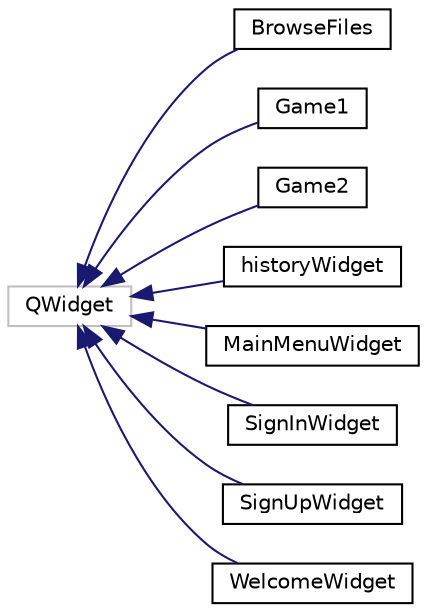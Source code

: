 digraph "Graphical Class Hierarchy"
{
  edge [fontname="Helvetica",fontsize="10",labelfontname="Helvetica",labelfontsize="10"];
  node [fontname="Helvetica",fontsize="10",shape=record];
  rankdir="LR";
  Node1 [label="QWidget",height=0.2,width=0.4,color="grey75", fillcolor="white", style="filled"];
  Node1 -> Node0 [dir="back",color="midnightblue",fontsize="10",style="solid",fontname="Helvetica"];
  Node0 [label="BrowseFiles",height=0.2,width=0.4,color="black", fillcolor="white", style="filled",URL="$classBrowseFiles.html",tooltip="Utility class to browse for profile picture on system. "];
  Node1 -> Node3 [dir="back",color="midnightblue",fontsize="10",style="solid",fontname="Helvetica"];
  Node3 [label="Game1",height=0.2,width=0.4,color="black", fillcolor="white", style="filled",URL="$classGame1.html",tooltip="The Game1 class instantiated when user clicks on game1 from main menu. "];
  Node1 -> Node4 [dir="back",color="midnightblue",fontsize="10",style="solid",fontname="Helvetica"];
  Node4 [label="Game2",height=0.2,width=0.4,color="black", fillcolor="white", style="filled",URL="$classGame2.html",tooltip="The Game1 class instantiated when user clicks on game2 label from main menu. "];
  Node1 -> Node5 [dir="back",color="midnightblue",fontsize="10",style="solid",fontname="Helvetica"];
  Node5 [label="historyWidget",height=0.2,width=0.4,color="black", fillcolor="white", style="filled",URL="$classhistoryWidget.html"];
  Node1 -> Node6 [dir="back",color="midnightblue",fontsize="10",style="solid",fontname="Helvetica"];
  Node6 [label="MainMenuWidget",height=0.2,width=0.4,color="black", fillcolor="white", style="filled",URL="$classMainMenuWidget.html"];
  Node1 -> Node7 [dir="back",color="midnightblue",fontsize="10",style="solid",fontname="Helvetica"];
  Node7 [label="SignInWidget",height=0.2,width=0.4,color="black", fillcolor="white", style="filled",URL="$classSignInWidget.html"];
  Node1 -> Node8 [dir="back",color="midnightblue",fontsize="10",style="solid",fontname="Helvetica"];
  Node8 [label="SignUpWidget",height=0.2,width=0.4,color="black", fillcolor="white", style="filled",URL="$classSignUpWidget.html"];
  Node1 -> Node9 [dir="back",color="midnightblue",fontsize="10",style="solid",fontname="Helvetica"];
  Node9 [label="WelcomeWidget",height=0.2,width=0.4,color="black", fillcolor="white", style="filled",URL="$classWelcomeWidget.html"];
}
